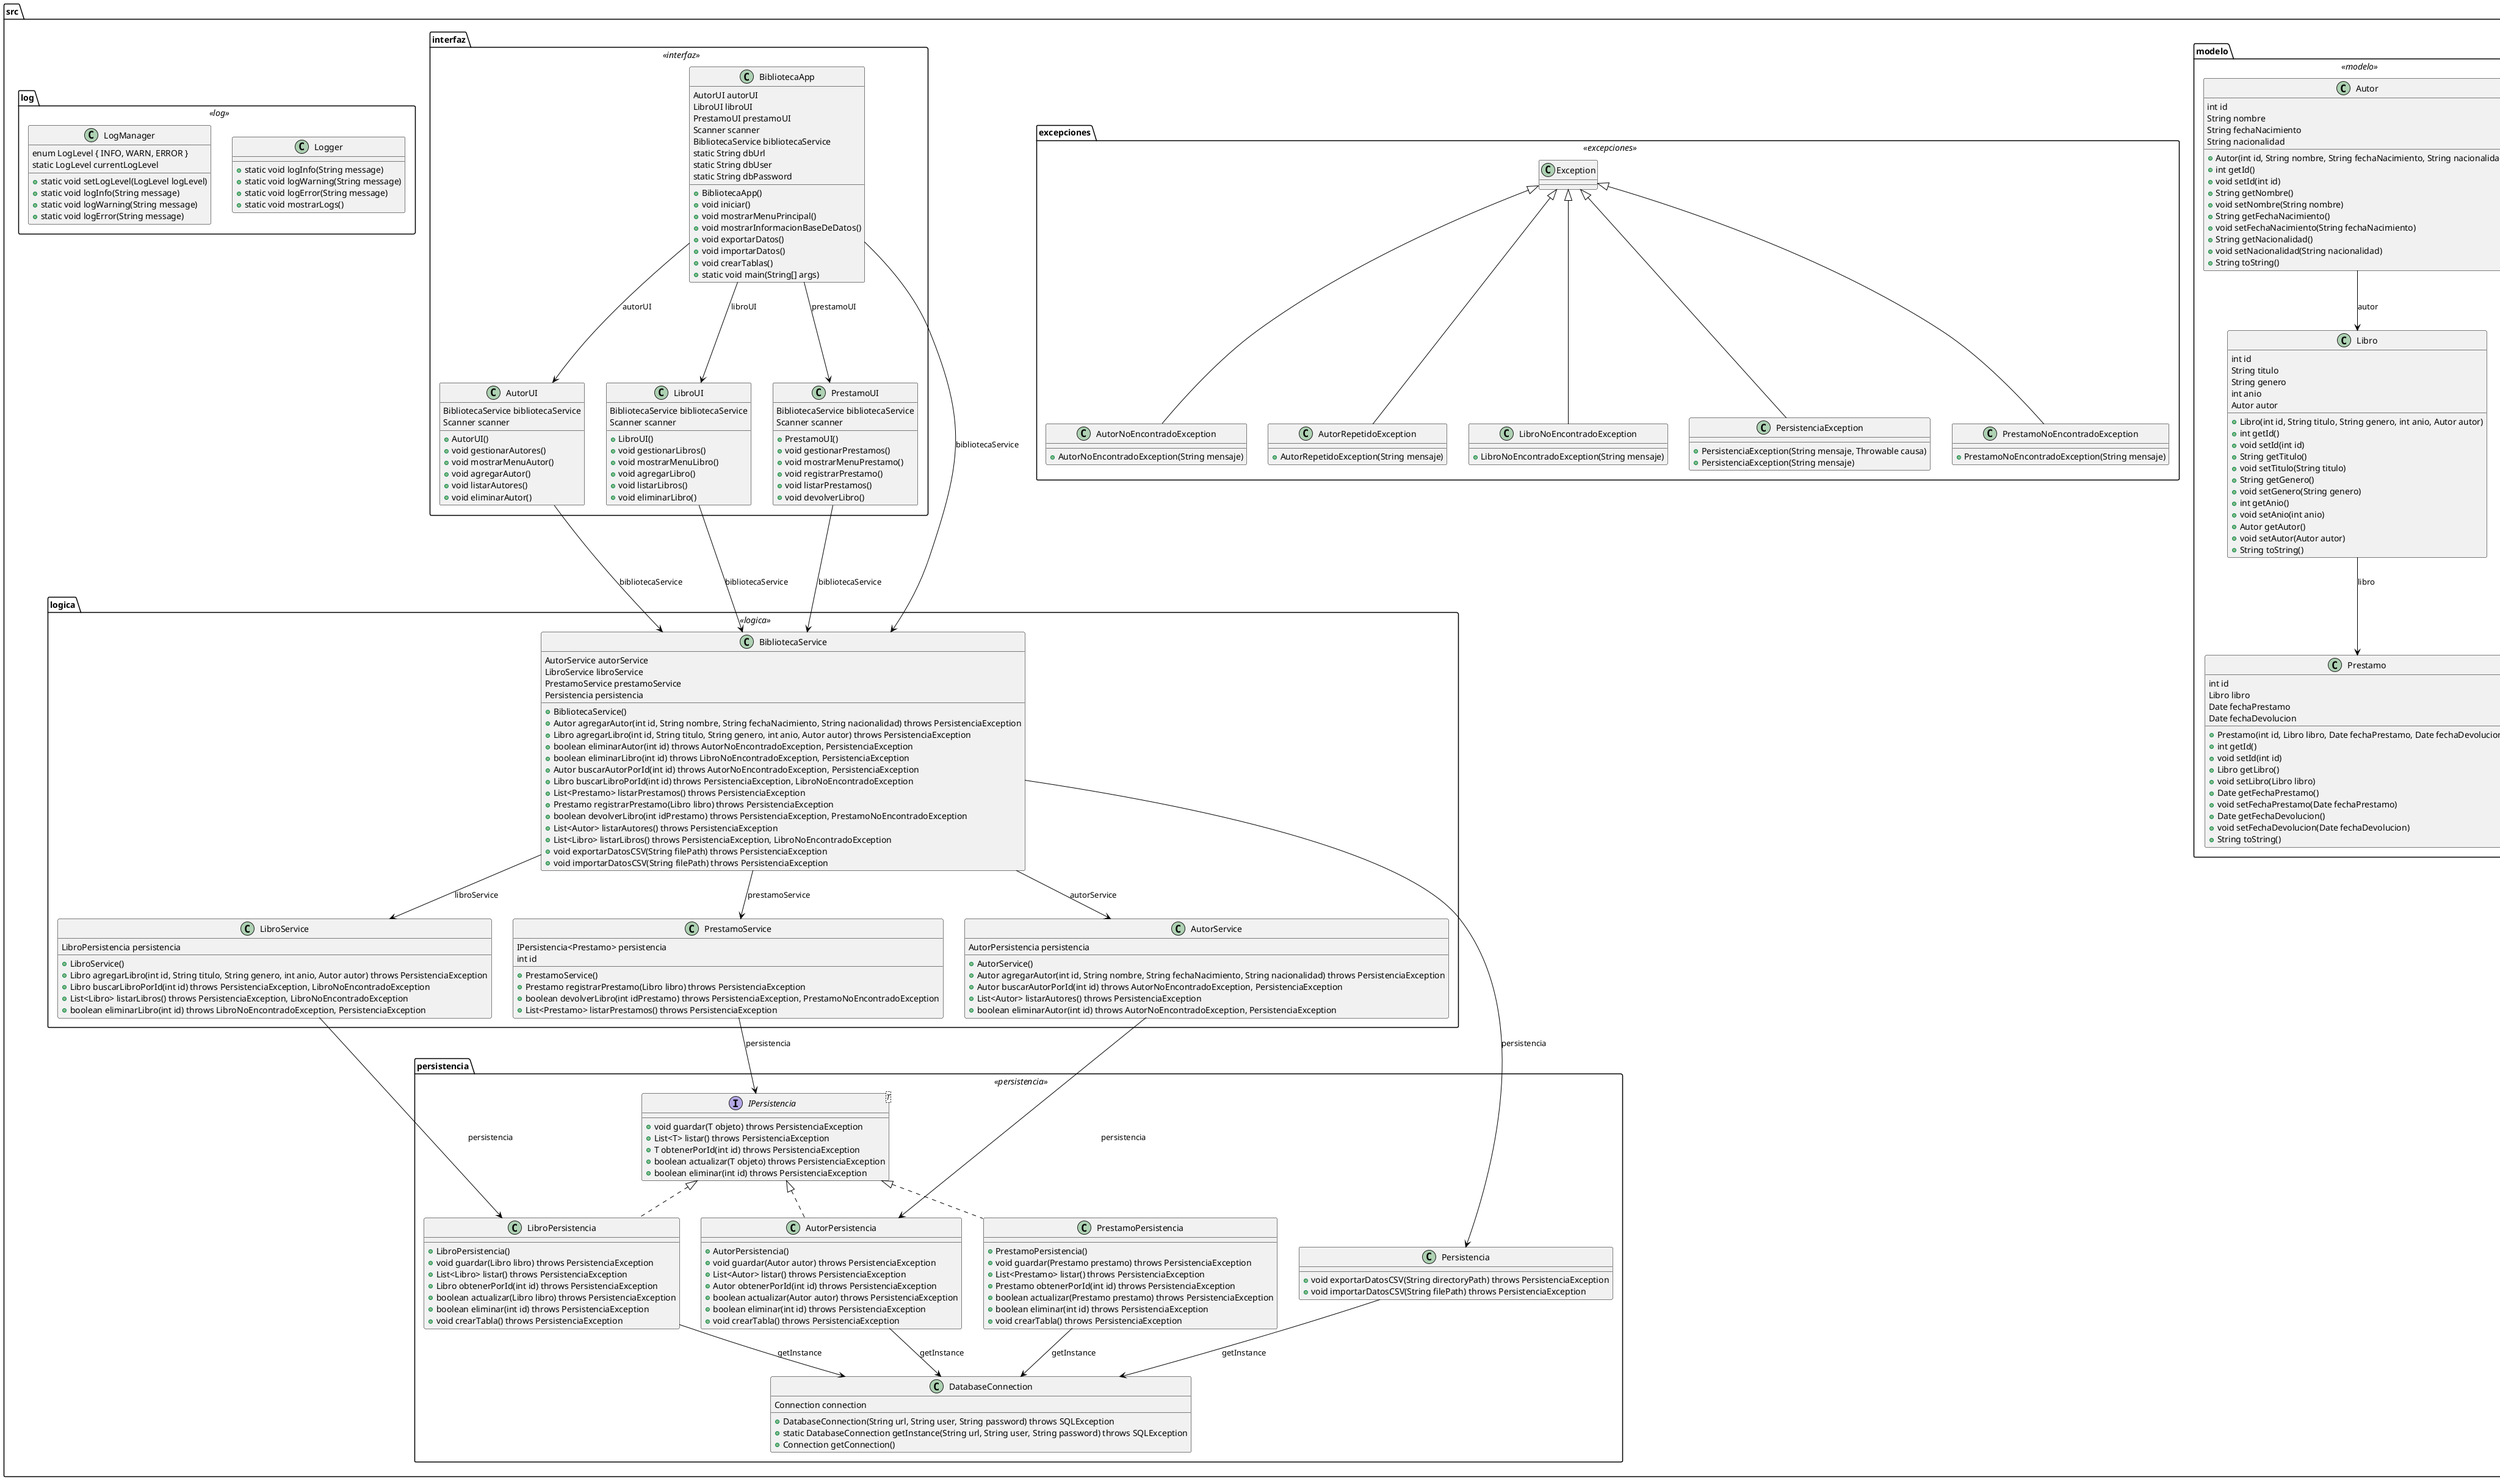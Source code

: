 @startuml uml

skinparam class {
    BackgroundColor<<modelo>> LightBlue
    BackgroundColor<<excepciones>> LightCoral
    BackgroundColor<<logica>> LightGreen
    BackgroundColor<<persistencia>> LightGoldenrodYellow
    BackgroundColor<<interfaz>> LightSalmon
    BackgroundColor<<log>> LightGray
    BorderColor Black
    ArrowColor Black
}

package src.modelo <<modelo>> {
    class Autor {
        int id
        String nombre
        String fechaNacimiento
        String nacionalidad
        +Autor(int id, String nombre, String fechaNacimiento, String nacionalidad)
        +int getId()
        +void setId(int id)
        +String getNombre()
        +void setNombre(String nombre)
        +String getFechaNacimiento()
        +void setFechaNacimiento(String fechaNacimiento)
        +String getNacionalidad()
        +void setNacionalidad(String nacionalidad)
        +String toString()
    }

    class Libro {
        int id
        String titulo
        String genero
        int anio
        Autor autor
        +Libro(int id, String titulo, String genero, int anio, Autor autor)
        +int getId()
        +void setId(int id)
        +String getTitulo()
        +void setTitulo(String titulo)
        +String getGenero()
        +void setGenero(String genero)
        +int getAnio()
        +void setAnio(int anio)
        +Autor getAutor()
        +void setAutor(Autor autor)
        +String toString()
    }

    class Prestamo {
        int id
        Libro libro
        Date fechaPrestamo
        Date fechaDevolucion
        +Prestamo(int id, Libro libro, Date fechaPrestamo, Date fechaDevolucion)
        +int getId()
        +void setId(int id)
        +Libro getLibro()
        +void setLibro(Libro libro)
        +Date getFechaPrestamo()
        +void setFechaPrestamo(Date fechaPrestamo)
        +Date getFechaDevolucion()
        +void setFechaDevolucion(Date fechaDevolucion)
        +String toString()
    }
}

package src.excepciones <<excepciones>> {
    class AutorNoEncontradoException extends Exception {
        +AutorNoEncontradoException(String mensaje)
    }

    class AutorRepetidoException extends Exception {
        +AutorRepetidoException(String mensaje)
    }

    class LibroNoEncontradoException extends Exception {
        +LibroNoEncontradoException(String mensaje)
    }

    class PersistenciaException extends Exception {
        +PersistenciaException(String mensaje, Throwable causa)
        +PersistenciaException(String mensaje)
    }

    class PrestamoNoEncontradoException extends Exception {
        +PrestamoNoEncontradoException(String mensaje)
    }
}

package src.logica <<logica>> {
    class AutorService {
        AutorPersistencia persistencia
        +AutorService()
        +Autor agregarAutor(int id, String nombre, String fechaNacimiento, String nacionalidad) throws PersistenciaException
        +Autor buscarAutorPorId(int id) throws AutorNoEncontradoException, PersistenciaException
        +List<Autor> listarAutores() throws PersistenciaException
        +boolean eliminarAutor(int id) throws AutorNoEncontradoException, PersistenciaException
    }

    class LibroService {
        LibroPersistencia persistencia
        +LibroService()
        +Libro agregarLibro(int id, String titulo, String genero, int anio, Autor autor) throws PersistenciaException
        +Libro buscarLibroPorId(int id) throws PersistenciaException, LibroNoEncontradoException
        +List<Libro> listarLibros() throws PersistenciaException, LibroNoEncontradoException
        +boolean eliminarLibro(int id) throws LibroNoEncontradoException, PersistenciaException
    }

    class PrestamoService {
        IPersistencia<Prestamo> persistencia
        int id
        +PrestamoService()
        +Prestamo registrarPrestamo(Libro libro) throws PersistenciaException
        +boolean devolverLibro(int idPrestamo) throws PersistenciaException, PrestamoNoEncontradoException
        +List<Prestamo> listarPrestamos() throws PersistenciaException
    }

    class BibliotecaService {
        AutorService autorService
        LibroService libroService
        PrestamoService prestamoService
        Persistencia persistencia
        +BibliotecaService()
        +Autor agregarAutor(int id, String nombre, String fechaNacimiento, String nacionalidad) throws PersistenciaException
        +Libro agregarLibro(int id, String titulo, String genero, int anio, Autor autor) throws PersistenciaException
        +boolean eliminarAutor(int id) throws AutorNoEncontradoException, PersistenciaException
        +boolean eliminarLibro(int id) throws LibroNoEncontradoException, PersistenciaException
        +Autor buscarAutorPorId(int id) throws AutorNoEncontradoException, PersistenciaException
        +Libro buscarLibroPorId(int id) throws PersistenciaException, LibroNoEncontradoException
        +List<Prestamo> listarPrestamos() throws PersistenciaException
        +Prestamo registrarPrestamo(Libro libro) throws PersistenciaException
        +boolean devolverLibro(int idPrestamo) throws PersistenciaException, PrestamoNoEncontradoException
        +List<Autor> listarAutores() throws PersistenciaException
        +List<Libro> listarLibros() throws PersistenciaException, LibroNoEncontradoException
        +void exportarDatosCSV(String filePath) throws PersistenciaException
        +void importarDatosCSV(String filePath) throws PersistenciaException
    }
}

package src.persistencia <<persistencia>> {
    interface IPersistencia<T> {
        +void guardar(T objeto) throws PersistenciaException
        +List<T> listar() throws PersistenciaException
        +T obtenerPorId(int id) throws PersistenciaException
        +boolean actualizar(T objeto) throws PersistenciaException
        +boolean eliminar(int id) throws PersistenciaException
    }

    class AutorPersistencia implements IPersistencia {
        +AutorPersistencia()
        +void guardar(Autor autor) throws PersistenciaException
        +List<Autor> listar() throws PersistenciaException
        +Autor obtenerPorId(int id) throws PersistenciaException
        +boolean actualizar(Autor autor) throws PersistenciaException
        +boolean eliminar(int id) throws PersistenciaException
        +void crearTabla() throws PersistenciaException
    }

    class LibroPersistencia implements IPersistencia {
        +LibroPersistencia()
        +void guardar(Libro libro) throws PersistenciaException
        +List<Libro> listar() throws PersistenciaException
        +Libro obtenerPorId(int id) throws PersistenciaException
        +boolean actualizar(Libro libro) throws PersistenciaException
        +boolean eliminar(int id) throws PersistenciaException
        +void crearTabla() throws PersistenciaException
    }

    class PrestamoPersistencia implements IPersistencia {
        +PrestamoPersistencia()
        +void guardar(Prestamo prestamo) throws PersistenciaException
        +List<Prestamo> listar() throws PersistenciaException
        +Prestamo obtenerPorId(int id) throws PersistenciaException
        +boolean actualizar(Prestamo prestamo) throws PersistenciaException
        +boolean eliminar(int id) throws PersistenciaException
        +void crearTabla() throws PersistenciaException
    }

    class Persistencia {
        +void exportarDatosCSV(String directoryPath) throws PersistenciaException
        +void importarDatosCSV(String filePath) throws PersistenciaException
    }

    class DatabaseConnection {
        Connection connection
        +DatabaseConnection(String url, String user, String password) throws SQLException
        +static DatabaseConnection getInstance(String url, String user, String password) throws SQLException
        +Connection getConnection()
    }
}

package src.interfaz <<interfaz>> {
    class BibliotecaApp {
        AutorUI autorUI
        LibroUI libroUI
        PrestamoUI prestamoUI
        Scanner scanner
        BibliotecaService bibliotecaService
        static String dbUrl
        static String dbUser
        static String dbPassword
        +BibliotecaApp()
        +void iniciar()
        +void mostrarMenuPrincipal()
        +void mostrarInformacionBaseDeDatos()
        +void exportarDatos()
        +void importarDatos()
        +void crearTablas()
        +static void main(String[] args)
    }

    class AutorUI {
        BibliotecaService bibliotecaService
        Scanner scanner
        +AutorUI()
        +void gestionarAutores()
        +void mostrarMenuAutor()
        +void agregarAutor()
        +void listarAutores()
        +void eliminarAutor()
    }

    class LibroUI {
        BibliotecaService bibliotecaService
        Scanner scanner
        +LibroUI()
        +void gestionarLibros()
        +void mostrarMenuLibro()
        +void agregarLibro()
        +void listarLibros()
        +void eliminarLibro()
    }

    class PrestamoUI {
        BibliotecaService bibliotecaService
        Scanner scanner
        +PrestamoUI()
        +void gestionarPrestamos()
        +void mostrarMenuPrestamo()
        +void registrarPrestamo()
        +void listarPrestamos()
        +void devolverLibro()
    }
}

package src.log <<log>> {
    class Logger {
        +static void logInfo(String message)
        +static void logWarning(String message)
        +static void logError(String message)
        +static void mostrarLogs()
    }

    class LogManager {
        enum LogLevel { INFO, WARN, ERROR }
        static LogLevel currentLogLevel
        +static void setLogLevel(LogLevel logLevel)
        +static void logInfo(String message)
        +static void logWarning(String message)
        +static void logError(String message)
    }
}

src.modelo.Autor --> src.modelo.Libro : autor
src.modelo.Libro --> src.modelo.Prestamo : libro
src.logica.AutorService --> src.persistencia.AutorPersistencia : persistencia
src.logica.LibroService --> src.persistencia.LibroPersistencia : persistencia
src.logica.PrestamoService --> src.persistencia.IPersistencia : persistencia
src.logica.BibliotecaService --> src.logica.AutorService : autorService
src.logica.BibliotecaService --> src.logica.LibroService : libroService
src.logica.BibliotecaService --> src.logica.PrestamoService : prestamoService
src.logica.BibliotecaService --> src.persistencia.Persistencia : persistencia
src.persistencia.AutorPersistencia --> src.persistencia.DatabaseConnection : getInstance
src.persistencia.LibroPersistencia --> src.persistencia.DatabaseConnection : getInstance
src.persistencia.PrestamoPersistencia --> src.persistencia.DatabaseConnection : getInstance
src.persistencia.Persistencia --> src.persistencia.DatabaseConnection : getInstance
src.interfaz.BibliotecaApp --> src.interfaz.AutorUI : autorUI
src.interfaz.BibliotecaApp --> src.interfaz.LibroUI : libroUI
src.interfaz.BibliotecaApp --> src.interfaz.PrestamoUI : prestamoUI
src.interfaz.BibliotecaApp --> src.logica.BibliotecaService : bibliotecaService
src.interfaz.AutorUI --> src.logica.BibliotecaService : bibliotecaService
src.interfaz.LibroUI --> src.logica.BibliotecaService : bibliotecaService
src.interfaz.PrestamoUI --> src.logica.BibliotecaService : bibliotecaService

@enduml